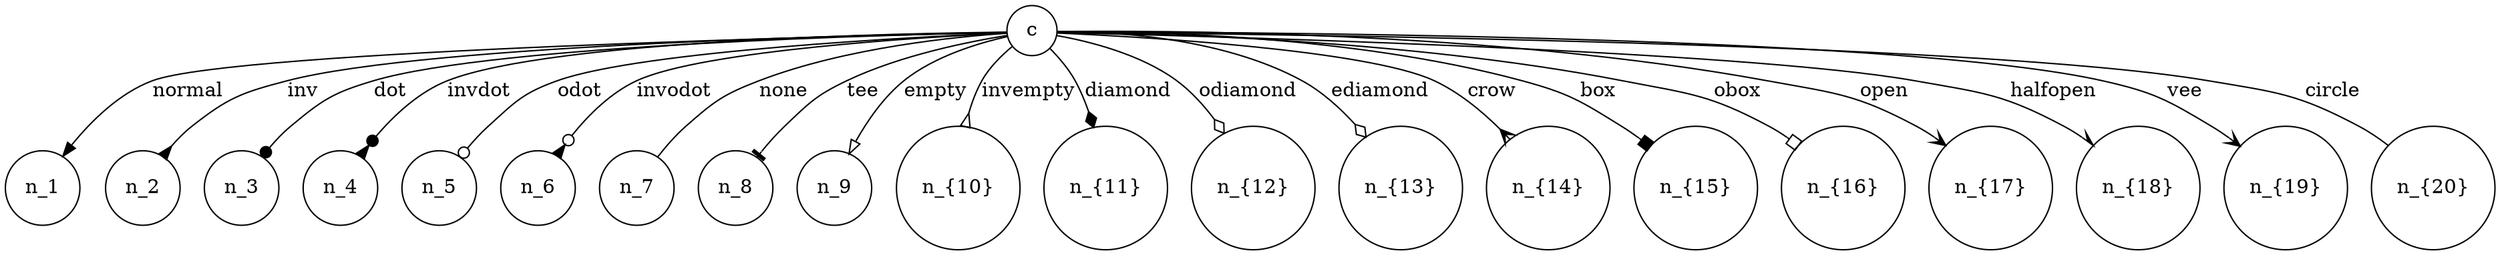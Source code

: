 /*

:Title: Graphviz arrows
:Tags: PGF

Shows how Graphviz arrows are mapped to PGF/TikZ arrows

Generated with::

    $ dot2tex --prog=circo -s -ftikz dotarrows.dot > dotarrows.tex

*/
digraph G {
	graph [mindist=0.5];
	node [texmode="math", shape=circle, style="circle, fill=green!20"];
	edge [lblstyle="above,sloped"];
	d2ttikzedgelabels=true;
	c -> n_1 [arrowhead="normal", label="normal"];
	c -> n_2 [arrowhead="inv", label="inv"];
	c -> n_3 [arrowhead="dot", label="dot"];
	c -> n_4 [arrowhead="invdot", label="invdot"];
	c -> n_5 [arrowhead="odot", label="odot"];
	c -> n_6 [arrowhead="invodot", label="invodot"];
	c -> n_7 [arrowhead="none", label="none"];
	c -> n_8 [arrowhead="tee", label="tee"];
	c -> n_9 [arrowhead="empty", label="empty"];
	c -> "n_{10}" [arrowhead="invempty", label="invempty"];
	c -> "n_{11}" [arrowhead="diamond", label="diamond"];
	c -> "n_{12}" [arrowhead="odiamond", label="odiamond"];
	c -> "n_{13}" [arrowhead="ediamond", label="ediamond"];
	c -> "n_{14}" [arrowhead="crow", label="crow"];
	c -> "n_{15}" [arrowhead="box", label="box"];
	c -> "n_{16}" [arrowhead="obox", label="obox"];
	c -> "n_{17}" [arrowhead="open", label="open"];
	c -> "n_{18}" [arrowhead="halfopen", label="halfopen"];
	c -> "n_{19}" [arrowhead="vee", label="vee"];
	c -> "n_{20}" [arrowhead="circle", label="circle"];
	c [style="fill=red!80"];
}